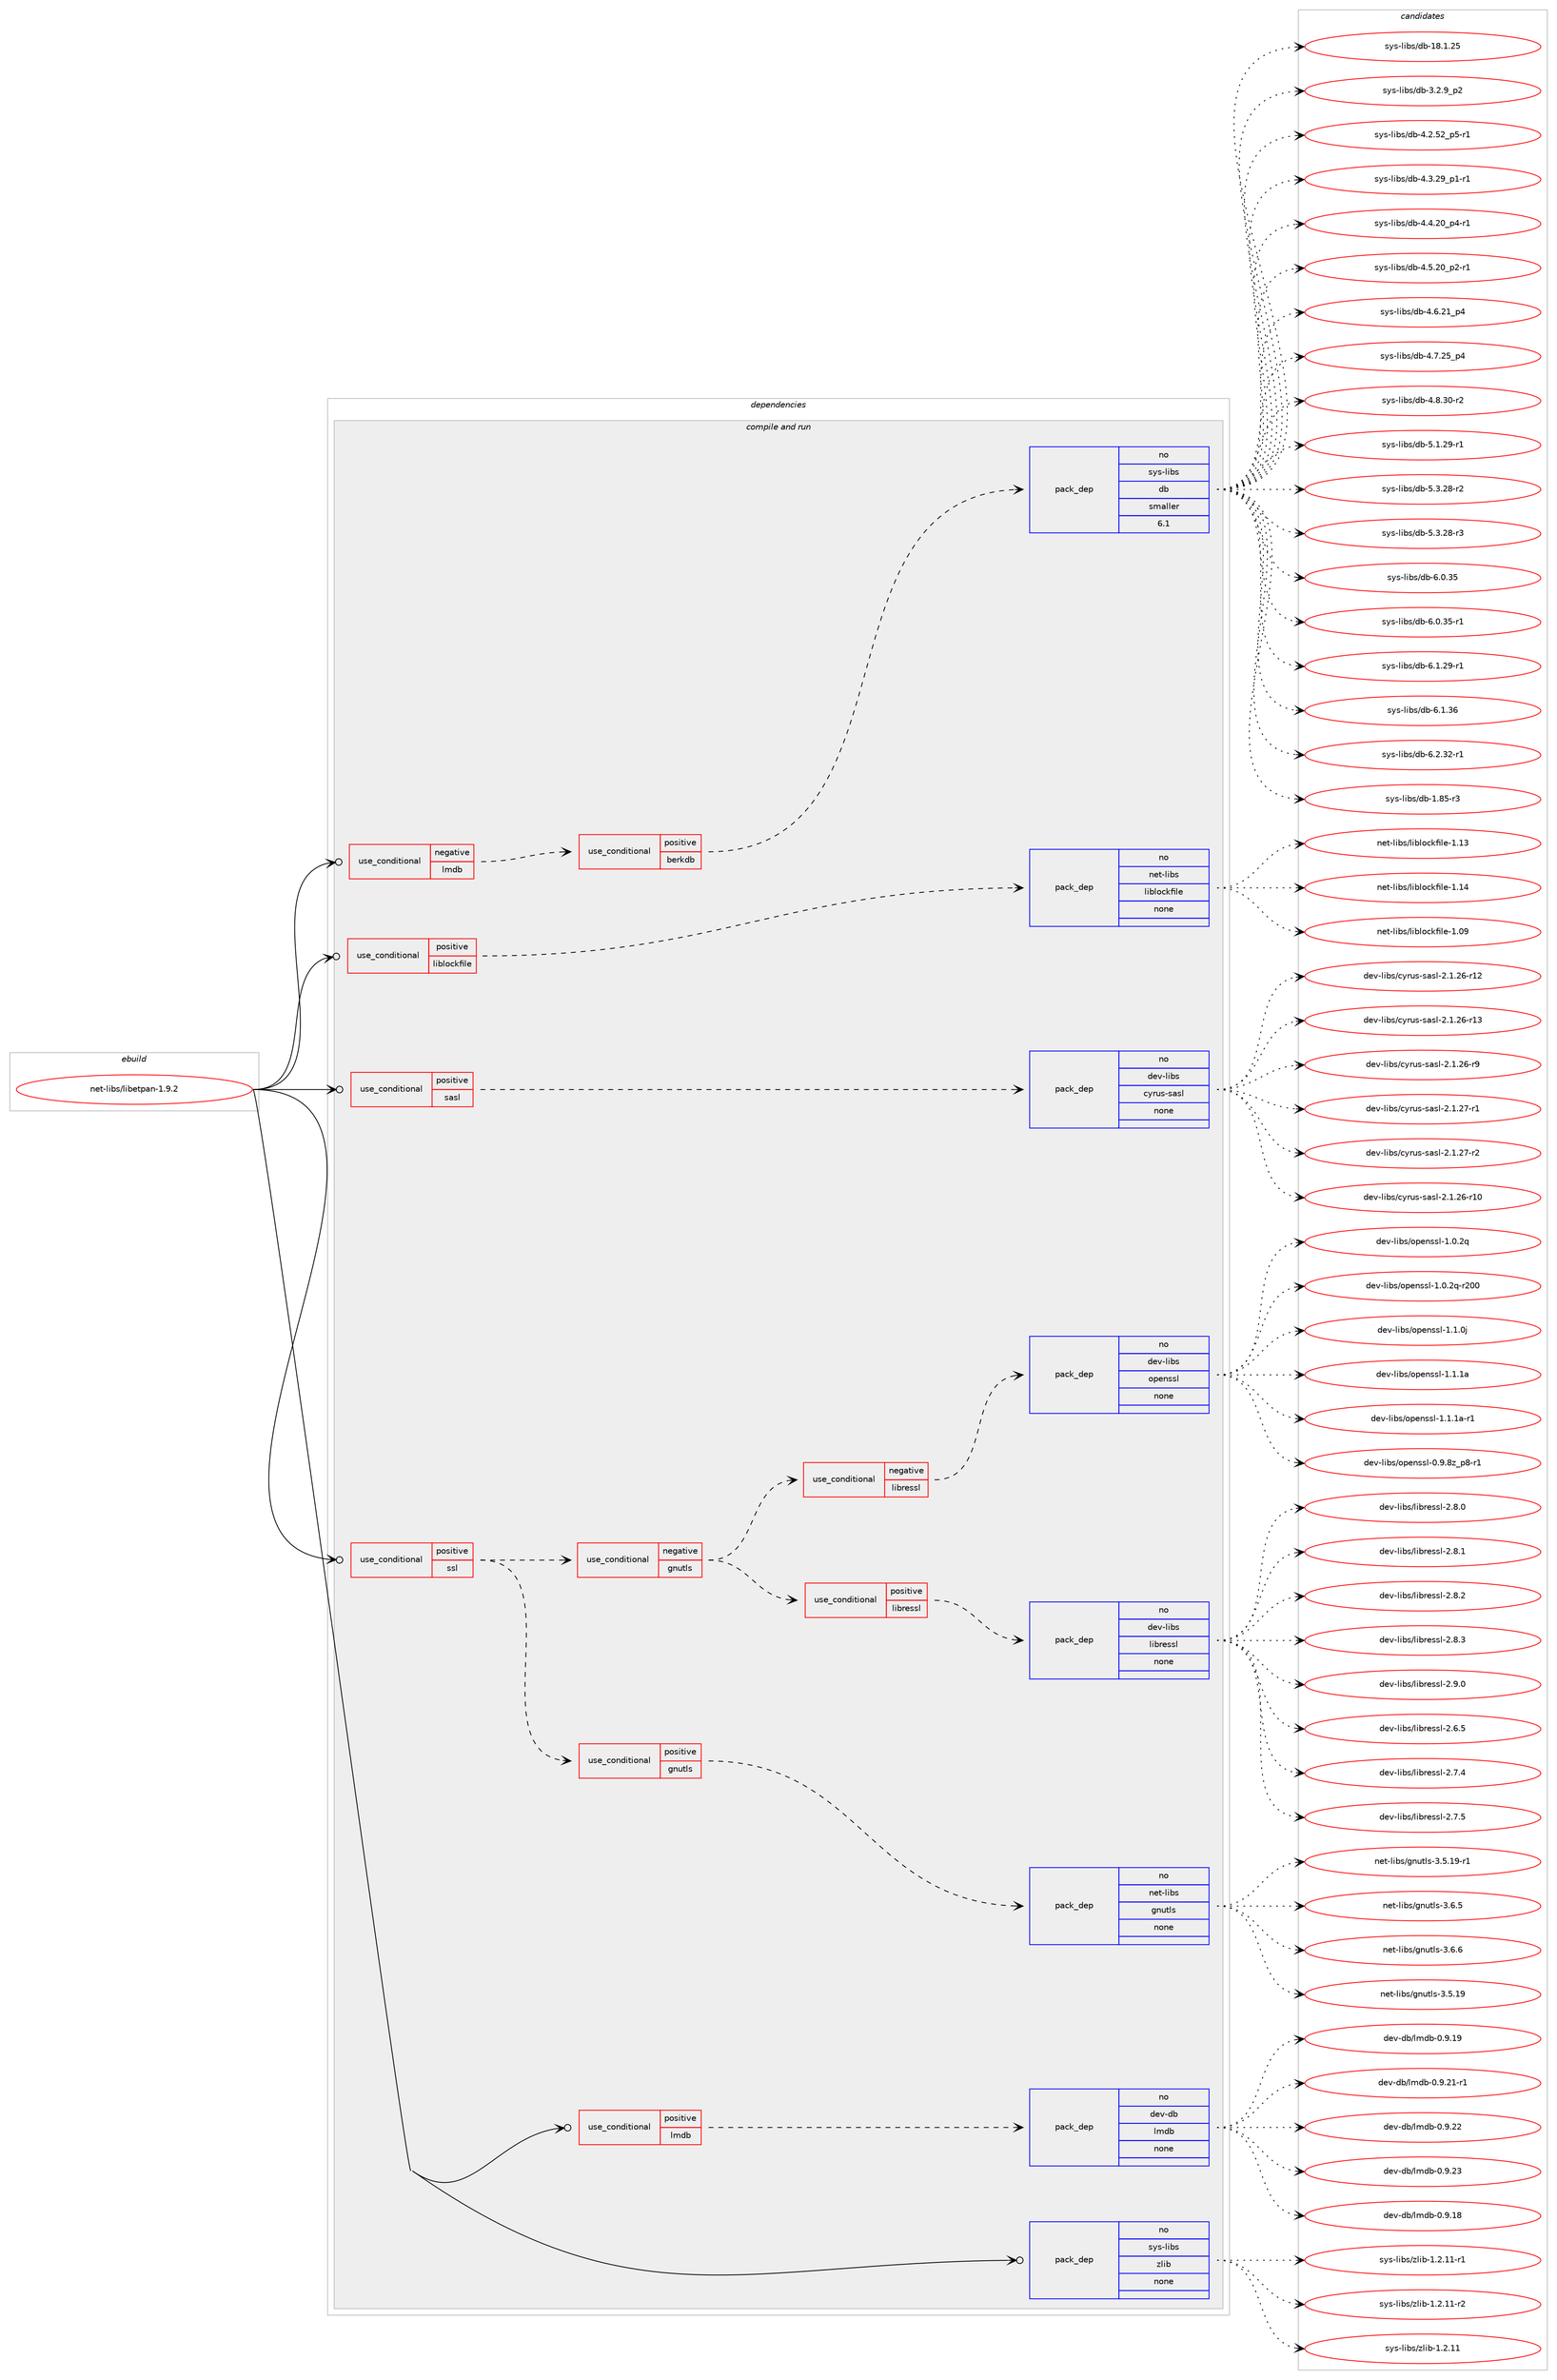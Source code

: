 digraph prolog {

# *************
# Graph options
# *************

newrank=true;
concentrate=true;
compound=true;
graph [rankdir=LR,fontname=Helvetica,fontsize=10,ranksep=1.5];#, ranksep=2.5, nodesep=0.2];
edge  [arrowhead=vee];
node  [fontname=Helvetica,fontsize=10];

# **********
# The ebuild
# **********

subgraph cluster_leftcol {
color=gray;
rank=same;
label=<<i>ebuild</i>>;
id [label="net-libs/libetpan-1.9.2", color=red, width=4, href="../net-libs/libetpan-1.9.2.svg"];
}

# ****************
# The dependencies
# ****************

subgraph cluster_midcol {
color=gray;
label=<<i>dependencies</i>>;
subgraph cluster_compile {
fillcolor="#eeeeee";
style=filled;
label=<<i>compile</i>>;
}
subgraph cluster_compileandrun {
fillcolor="#eeeeee";
style=filled;
label=<<i>compile and run</i>>;
subgraph cond417 {
dependency2977 [label=<<TABLE BORDER="0" CELLBORDER="1" CELLSPACING="0" CELLPADDING="4"><TR><TD ROWSPAN="3" CELLPADDING="10">use_conditional</TD></TR><TR><TD>negative</TD></TR><TR><TD>lmdb</TD></TR></TABLE>>, shape=none, color=red];
subgraph cond418 {
dependency2978 [label=<<TABLE BORDER="0" CELLBORDER="1" CELLSPACING="0" CELLPADDING="4"><TR><TD ROWSPAN="3" CELLPADDING="10">use_conditional</TD></TR><TR><TD>positive</TD></TR><TR><TD>berkdb</TD></TR></TABLE>>, shape=none, color=red];
subgraph pack2465 {
dependency2979 [label=<<TABLE BORDER="0" CELLBORDER="1" CELLSPACING="0" CELLPADDING="4" WIDTH="220"><TR><TD ROWSPAN="6" CELLPADDING="30">pack_dep</TD></TR><TR><TD WIDTH="110">no</TD></TR><TR><TD>sys-libs</TD></TR><TR><TD>db</TD></TR><TR><TD>smaller</TD></TR><TR><TD>6.1</TD></TR></TABLE>>, shape=none, color=blue];
}
dependency2978:e -> dependency2979:w [weight=20,style="dashed",arrowhead="vee"];
}
dependency2977:e -> dependency2978:w [weight=20,style="dashed",arrowhead="vee"];
}
id:e -> dependency2977:w [weight=20,style="solid",arrowhead="odotvee"];
subgraph cond419 {
dependency2980 [label=<<TABLE BORDER="0" CELLBORDER="1" CELLSPACING="0" CELLPADDING="4"><TR><TD ROWSPAN="3" CELLPADDING="10">use_conditional</TD></TR><TR><TD>positive</TD></TR><TR><TD>liblockfile</TD></TR></TABLE>>, shape=none, color=red];
subgraph pack2466 {
dependency2981 [label=<<TABLE BORDER="0" CELLBORDER="1" CELLSPACING="0" CELLPADDING="4" WIDTH="220"><TR><TD ROWSPAN="6" CELLPADDING="30">pack_dep</TD></TR><TR><TD WIDTH="110">no</TD></TR><TR><TD>net-libs</TD></TR><TR><TD>liblockfile</TD></TR><TR><TD>none</TD></TR><TR><TD></TD></TR></TABLE>>, shape=none, color=blue];
}
dependency2980:e -> dependency2981:w [weight=20,style="dashed",arrowhead="vee"];
}
id:e -> dependency2980:w [weight=20,style="solid",arrowhead="odotvee"];
subgraph cond420 {
dependency2982 [label=<<TABLE BORDER="0" CELLBORDER="1" CELLSPACING="0" CELLPADDING="4"><TR><TD ROWSPAN="3" CELLPADDING="10">use_conditional</TD></TR><TR><TD>positive</TD></TR><TR><TD>lmdb</TD></TR></TABLE>>, shape=none, color=red];
subgraph pack2467 {
dependency2983 [label=<<TABLE BORDER="0" CELLBORDER="1" CELLSPACING="0" CELLPADDING="4" WIDTH="220"><TR><TD ROWSPAN="6" CELLPADDING="30">pack_dep</TD></TR><TR><TD WIDTH="110">no</TD></TR><TR><TD>dev-db</TD></TR><TR><TD>lmdb</TD></TR><TR><TD>none</TD></TR><TR><TD></TD></TR></TABLE>>, shape=none, color=blue];
}
dependency2982:e -> dependency2983:w [weight=20,style="dashed",arrowhead="vee"];
}
id:e -> dependency2982:w [weight=20,style="solid",arrowhead="odotvee"];
subgraph cond421 {
dependency2984 [label=<<TABLE BORDER="0" CELLBORDER="1" CELLSPACING="0" CELLPADDING="4"><TR><TD ROWSPAN="3" CELLPADDING="10">use_conditional</TD></TR><TR><TD>positive</TD></TR><TR><TD>sasl</TD></TR></TABLE>>, shape=none, color=red];
subgraph pack2468 {
dependency2985 [label=<<TABLE BORDER="0" CELLBORDER="1" CELLSPACING="0" CELLPADDING="4" WIDTH="220"><TR><TD ROWSPAN="6" CELLPADDING="30">pack_dep</TD></TR><TR><TD WIDTH="110">no</TD></TR><TR><TD>dev-libs</TD></TR><TR><TD>cyrus-sasl</TD></TR><TR><TD>none</TD></TR><TR><TD></TD></TR></TABLE>>, shape=none, color=blue];
}
dependency2984:e -> dependency2985:w [weight=20,style="dashed",arrowhead="vee"];
}
id:e -> dependency2984:w [weight=20,style="solid",arrowhead="odotvee"];
subgraph cond422 {
dependency2986 [label=<<TABLE BORDER="0" CELLBORDER="1" CELLSPACING="0" CELLPADDING="4"><TR><TD ROWSPAN="3" CELLPADDING="10">use_conditional</TD></TR><TR><TD>positive</TD></TR><TR><TD>ssl</TD></TR></TABLE>>, shape=none, color=red];
subgraph cond423 {
dependency2987 [label=<<TABLE BORDER="0" CELLBORDER="1" CELLSPACING="0" CELLPADDING="4"><TR><TD ROWSPAN="3" CELLPADDING="10">use_conditional</TD></TR><TR><TD>positive</TD></TR><TR><TD>gnutls</TD></TR></TABLE>>, shape=none, color=red];
subgraph pack2469 {
dependency2988 [label=<<TABLE BORDER="0" CELLBORDER="1" CELLSPACING="0" CELLPADDING="4" WIDTH="220"><TR><TD ROWSPAN="6" CELLPADDING="30">pack_dep</TD></TR><TR><TD WIDTH="110">no</TD></TR><TR><TD>net-libs</TD></TR><TR><TD>gnutls</TD></TR><TR><TD>none</TD></TR><TR><TD></TD></TR></TABLE>>, shape=none, color=blue];
}
dependency2987:e -> dependency2988:w [weight=20,style="dashed",arrowhead="vee"];
}
dependency2986:e -> dependency2987:w [weight=20,style="dashed",arrowhead="vee"];
subgraph cond424 {
dependency2989 [label=<<TABLE BORDER="0" CELLBORDER="1" CELLSPACING="0" CELLPADDING="4"><TR><TD ROWSPAN="3" CELLPADDING="10">use_conditional</TD></TR><TR><TD>negative</TD></TR><TR><TD>gnutls</TD></TR></TABLE>>, shape=none, color=red];
subgraph cond425 {
dependency2990 [label=<<TABLE BORDER="0" CELLBORDER="1" CELLSPACING="0" CELLPADDING="4"><TR><TD ROWSPAN="3" CELLPADDING="10">use_conditional</TD></TR><TR><TD>negative</TD></TR><TR><TD>libressl</TD></TR></TABLE>>, shape=none, color=red];
subgraph pack2470 {
dependency2991 [label=<<TABLE BORDER="0" CELLBORDER="1" CELLSPACING="0" CELLPADDING="4" WIDTH="220"><TR><TD ROWSPAN="6" CELLPADDING="30">pack_dep</TD></TR><TR><TD WIDTH="110">no</TD></TR><TR><TD>dev-libs</TD></TR><TR><TD>openssl</TD></TR><TR><TD>none</TD></TR><TR><TD></TD></TR></TABLE>>, shape=none, color=blue];
}
dependency2990:e -> dependency2991:w [weight=20,style="dashed",arrowhead="vee"];
}
dependency2989:e -> dependency2990:w [weight=20,style="dashed",arrowhead="vee"];
subgraph cond426 {
dependency2992 [label=<<TABLE BORDER="0" CELLBORDER="1" CELLSPACING="0" CELLPADDING="4"><TR><TD ROWSPAN="3" CELLPADDING="10">use_conditional</TD></TR><TR><TD>positive</TD></TR><TR><TD>libressl</TD></TR></TABLE>>, shape=none, color=red];
subgraph pack2471 {
dependency2993 [label=<<TABLE BORDER="0" CELLBORDER="1" CELLSPACING="0" CELLPADDING="4" WIDTH="220"><TR><TD ROWSPAN="6" CELLPADDING="30">pack_dep</TD></TR><TR><TD WIDTH="110">no</TD></TR><TR><TD>dev-libs</TD></TR><TR><TD>libressl</TD></TR><TR><TD>none</TD></TR><TR><TD></TD></TR></TABLE>>, shape=none, color=blue];
}
dependency2992:e -> dependency2993:w [weight=20,style="dashed",arrowhead="vee"];
}
dependency2989:e -> dependency2992:w [weight=20,style="dashed",arrowhead="vee"];
}
dependency2986:e -> dependency2989:w [weight=20,style="dashed",arrowhead="vee"];
}
id:e -> dependency2986:w [weight=20,style="solid",arrowhead="odotvee"];
subgraph pack2472 {
dependency2994 [label=<<TABLE BORDER="0" CELLBORDER="1" CELLSPACING="0" CELLPADDING="4" WIDTH="220"><TR><TD ROWSPAN="6" CELLPADDING="30">pack_dep</TD></TR><TR><TD WIDTH="110">no</TD></TR><TR><TD>sys-libs</TD></TR><TR><TD>zlib</TD></TR><TR><TD>none</TD></TR><TR><TD></TD></TR></TABLE>>, shape=none, color=blue];
}
id:e -> dependency2994:w [weight=20,style="solid",arrowhead="odotvee"];
}
subgraph cluster_run {
fillcolor="#eeeeee";
style=filled;
label=<<i>run</i>>;
}
}

# **************
# The candidates
# **************

subgraph cluster_choices {
rank=same;
color=gray;
label=<<i>candidates</i>>;

subgraph choice2465 {
color=black;
nodesep=1;
choice1151211154510810598115471009845494656534511451 [label="sys-libs/db-1.85-r3", color=red, width=4,href="../sys-libs/db-1.85-r3.svg"];
choice115121115451081059811547100984549564649465053 [label="sys-libs/db-18.1.25", color=red, width=4,href="../sys-libs/db-18.1.25.svg"];
choice115121115451081059811547100984551465046579511250 [label="sys-libs/db-3.2.9_p2", color=red, width=4,href="../sys-libs/db-3.2.9_p2.svg"];
choice115121115451081059811547100984552465046535095112534511449 [label="sys-libs/db-4.2.52_p5-r1", color=red, width=4,href="../sys-libs/db-4.2.52_p5-r1.svg"];
choice115121115451081059811547100984552465146505795112494511449 [label="sys-libs/db-4.3.29_p1-r1", color=red, width=4,href="../sys-libs/db-4.3.29_p1-r1.svg"];
choice115121115451081059811547100984552465246504895112524511449 [label="sys-libs/db-4.4.20_p4-r1", color=red, width=4,href="../sys-libs/db-4.4.20_p4-r1.svg"];
choice115121115451081059811547100984552465346504895112504511449 [label="sys-libs/db-4.5.20_p2-r1", color=red, width=4,href="../sys-libs/db-4.5.20_p2-r1.svg"];
choice11512111545108105981154710098455246544650499511252 [label="sys-libs/db-4.6.21_p4", color=red, width=4,href="../sys-libs/db-4.6.21_p4.svg"];
choice11512111545108105981154710098455246554650539511252 [label="sys-libs/db-4.7.25_p4", color=red, width=4,href="../sys-libs/db-4.7.25_p4.svg"];
choice11512111545108105981154710098455246564651484511450 [label="sys-libs/db-4.8.30-r2", color=red, width=4,href="../sys-libs/db-4.8.30-r2.svg"];
choice11512111545108105981154710098455346494650574511449 [label="sys-libs/db-5.1.29-r1", color=red, width=4,href="../sys-libs/db-5.1.29-r1.svg"];
choice11512111545108105981154710098455346514650564511450 [label="sys-libs/db-5.3.28-r2", color=red, width=4,href="../sys-libs/db-5.3.28-r2.svg"];
choice11512111545108105981154710098455346514650564511451 [label="sys-libs/db-5.3.28-r3", color=red, width=4,href="../sys-libs/db-5.3.28-r3.svg"];
choice1151211154510810598115471009845544648465153 [label="sys-libs/db-6.0.35", color=red, width=4,href="../sys-libs/db-6.0.35.svg"];
choice11512111545108105981154710098455446484651534511449 [label="sys-libs/db-6.0.35-r1", color=red, width=4,href="../sys-libs/db-6.0.35-r1.svg"];
choice11512111545108105981154710098455446494650574511449 [label="sys-libs/db-6.1.29-r1", color=red, width=4,href="../sys-libs/db-6.1.29-r1.svg"];
choice1151211154510810598115471009845544649465154 [label="sys-libs/db-6.1.36", color=red, width=4,href="../sys-libs/db-6.1.36.svg"];
choice11512111545108105981154710098455446504651504511449 [label="sys-libs/db-6.2.32-r1", color=red, width=4,href="../sys-libs/db-6.2.32-r1.svg"];
dependency2979:e -> choice1151211154510810598115471009845494656534511451:w [style=dotted,weight="100"];
dependency2979:e -> choice115121115451081059811547100984549564649465053:w [style=dotted,weight="100"];
dependency2979:e -> choice115121115451081059811547100984551465046579511250:w [style=dotted,weight="100"];
dependency2979:e -> choice115121115451081059811547100984552465046535095112534511449:w [style=dotted,weight="100"];
dependency2979:e -> choice115121115451081059811547100984552465146505795112494511449:w [style=dotted,weight="100"];
dependency2979:e -> choice115121115451081059811547100984552465246504895112524511449:w [style=dotted,weight="100"];
dependency2979:e -> choice115121115451081059811547100984552465346504895112504511449:w [style=dotted,weight="100"];
dependency2979:e -> choice11512111545108105981154710098455246544650499511252:w [style=dotted,weight="100"];
dependency2979:e -> choice11512111545108105981154710098455246554650539511252:w [style=dotted,weight="100"];
dependency2979:e -> choice11512111545108105981154710098455246564651484511450:w [style=dotted,weight="100"];
dependency2979:e -> choice11512111545108105981154710098455346494650574511449:w [style=dotted,weight="100"];
dependency2979:e -> choice11512111545108105981154710098455346514650564511450:w [style=dotted,weight="100"];
dependency2979:e -> choice11512111545108105981154710098455346514650564511451:w [style=dotted,weight="100"];
dependency2979:e -> choice1151211154510810598115471009845544648465153:w [style=dotted,weight="100"];
dependency2979:e -> choice11512111545108105981154710098455446484651534511449:w [style=dotted,weight="100"];
dependency2979:e -> choice11512111545108105981154710098455446494650574511449:w [style=dotted,weight="100"];
dependency2979:e -> choice1151211154510810598115471009845544649465154:w [style=dotted,weight="100"];
dependency2979:e -> choice11512111545108105981154710098455446504651504511449:w [style=dotted,weight="100"];
}
subgraph choice2466 {
color=black;
nodesep=1;
choice11010111645108105981154710810598108111991071021051081014549464857 [label="net-libs/liblockfile-1.09", color=red, width=4,href="../net-libs/liblockfile-1.09.svg"];
choice11010111645108105981154710810598108111991071021051081014549464951 [label="net-libs/liblockfile-1.13", color=red, width=4,href="../net-libs/liblockfile-1.13.svg"];
choice11010111645108105981154710810598108111991071021051081014549464952 [label="net-libs/liblockfile-1.14", color=red, width=4,href="../net-libs/liblockfile-1.14.svg"];
dependency2981:e -> choice11010111645108105981154710810598108111991071021051081014549464857:w [style=dotted,weight="100"];
dependency2981:e -> choice11010111645108105981154710810598108111991071021051081014549464951:w [style=dotted,weight="100"];
dependency2981:e -> choice11010111645108105981154710810598108111991071021051081014549464952:w [style=dotted,weight="100"];
}
subgraph choice2467 {
color=black;
nodesep=1;
choice1001011184510098471081091009845484657464956 [label="dev-db/lmdb-0.9.18", color=red, width=4,href="../dev-db/lmdb-0.9.18.svg"];
choice1001011184510098471081091009845484657464957 [label="dev-db/lmdb-0.9.19", color=red, width=4,href="../dev-db/lmdb-0.9.19.svg"];
choice10010111845100984710810910098454846574650494511449 [label="dev-db/lmdb-0.9.21-r1", color=red, width=4,href="../dev-db/lmdb-0.9.21-r1.svg"];
choice1001011184510098471081091009845484657465050 [label="dev-db/lmdb-0.9.22", color=red, width=4,href="../dev-db/lmdb-0.9.22.svg"];
choice1001011184510098471081091009845484657465051 [label="dev-db/lmdb-0.9.23", color=red, width=4,href="../dev-db/lmdb-0.9.23.svg"];
dependency2983:e -> choice1001011184510098471081091009845484657464956:w [style=dotted,weight="100"];
dependency2983:e -> choice1001011184510098471081091009845484657464957:w [style=dotted,weight="100"];
dependency2983:e -> choice10010111845100984710810910098454846574650494511449:w [style=dotted,weight="100"];
dependency2983:e -> choice1001011184510098471081091009845484657465050:w [style=dotted,weight="100"];
dependency2983:e -> choice1001011184510098471081091009845484657465051:w [style=dotted,weight="100"];
}
subgraph choice2468 {
color=black;
nodesep=1;
choice10010111845108105981154799121114117115451159711510845504649465054451144948 [label="dev-libs/cyrus-sasl-2.1.26-r10", color=red, width=4,href="../dev-libs/cyrus-sasl-2.1.26-r10.svg"];
choice10010111845108105981154799121114117115451159711510845504649465054451144950 [label="dev-libs/cyrus-sasl-2.1.26-r12", color=red, width=4,href="../dev-libs/cyrus-sasl-2.1.26-r12.svg"];
choice10010111845108105981154799121114117115451159711510845504649465054451144951 [label="dev-libs/cyrus-sasl-2.1.26-r13", color=red, width=4,href="../dev-libs/cyrus-sasl-2.1.26-r13.svg"];
choice100101118451081059811547991211141171154511597115108455046494650544511457 [label="dev-libs/cyrus-sasl-2.1.26-r9", color=red, width=4,href="../dev-libs/cyrus-sasl-2.1.26-r9.svg"];
choice100101118451081059811547991211141171154511597115108455046494650554511449 [label="dev-libs/cyrus-sasl-2.1.27-r1", color=red, width=4,href="../dev-libs/cyrus-sasl-2.1.27-r1.svg"];
choice100101118451081059811547991211141171154511597115108455046494650554511450 [label="dev-libs/cyrus-sasl-2.1.27-r2", color=red, width=4,href="../dev-libs/cyrus-sasl-2.1.27-r2.svg"];
dependency2985:e -> choice10010111845108105981154799121114117115451159711510845504649465054451144948:w [style=dotted,weight="100"];
dependency2985:e -> choice10010111845108105981154799121114117115451159711510845504649465054451144950:w [style=dotted,weight="100"];
dependency2985:e -> choice10010111845108105981154799121114117115451159711510845504649465054451144951:w [style=dotted,weight="100"];
dependency2985:e -> choice100101118451081059811547991211141171154511597115108455046494650544511457:w [style=dotted,weight="100"];
dependency2985:e -> choice100101118451081059811547991211141171154511597115108455046494650554511449:w [style=dotted,weight="100"];
dependency2985:e -> choice100101118451081059811547991211141171154511597115108455046494650554511450:w [style=dotted,weight="100"];
}
subgraph choice2469 {
color=black;
nodesep=1;
choice11010111645108105981154710311011711610811545514653464957 [label="net-libs/gnutls-3.5.19", color=red, width=4,href="../net-libs/gnutls-3.5.19.svg"];
choice110101116451081059811547103110117116108115455146534649574511449 [label="net-libs/gnutls-3.5.19-r1", color=red, width=4,href="../net-libs/gnutls-3.5.19-r1.svg"];
choice110101116451081059811547103110117116108115455146544653 [label="net-libs/gnutls-3.6.5", color=red, width=4,href="../net-libs/gnutls-3.6.5.svg"];
choice110101116451081059811547103110117116108115455146544654 [label="net-libs/gnutls-3.6.6", color=red, width=4,href="../net-libs/gnutls-3.6.6.svg"];
dependency2988:e -> choice11010111645108105981154710311011711610811545514653464957:w [style=dotted,weight="100"];
dependency2988:e -> choice110101116451081059811547103110117116108115455146534649574511449:w [style=dotted,weight="100"];
dependency2988:e -> choice110101116451081059811547103110117116108115455146544653:w [style=dotted,weight="100"];
dependency2988:e -> choice110101116451081059811547103110117116108115455146544654:w [style=dotted,weight="100"];
}
subgraph choice2470 {
color=black;
nodesep=1;
choice10010111845108105981154711111210111011511510845484657465612295112564511449 [label="dev-libs/openssl-0.9.8z_p8-r1", color=red, width=4,href="../dev-libs/openssl-0.9.8z_p8-r1.svg"];
choice100101118451081059811547111112101110115115108454946484650113 [label="dev-libs/openssl-1.0.2q", color=red, width=4,href="../dev-libs/openssl-1.0.2q.svg"];
choice10010111845108105981154711111210111011511510845494648465011345114504848 [label="dev-libs/openssl-1.0.2q-r200", color=red, width=4,href="../dev-libs/openssl-1.0.2q-r200.svg"];
choice100101118451081059811547111112101110115115108454946494648106 [label="dev-libs/openssl-1.1.0j", color=red, width=4,href="../dev-libs/openssl-1.1.0j.svg"];
choice10010111845108105981154711111210111011511510845494649464997 [label="dev-libs/openssl-1.1.1a", color=red, width=4,href="../dev-libs/openssl-1.1.1a.svg"];
choice100101118451081059811547111112101110115115108454946494649974511449 [label="dev-libs/openssl-1.1.1a-r1", color=red, width=4,href="../dev-libs/openssl-1.1.1a-r1.svg"];
dependency2991:e -> choice10010111845108105981154711111210111011511510845484657465612295112564511449:w [style=dotted,weight="100"];
dependency2991:e -> choice100101118451081059811547111112101110115115108454946484650113:w [style=dotted,weight="100"];
dependency2991:e -> choice10010111845108105981154711111210111011511510845494648465011345114504848:w [style=dotted,weight="100"];
dependency2991:e -> choice100101118451081059811547111112101110115115108454946494648106:w [style=dotted,weight="100"];
dependency2991:e -> choice10010111845108105981154711111210111011511510845494649464997:w [style=dotted,weight="100"];
dependency2991:e -> choice100101118451081059811547111112101110115115108454946494649974511449:w [style=dotted,weight="100"];
}
subgraph choice2471 {
color=black;
nodesep=1;
choice10010111845108105981154710810598114101115115108455046544653 [label="dev-libs/libressl-2.6.5", color=red, width=4,href="../dev-libs/libressl-2.6.5.svg"];
choice10010111845108105981154710810598114101115115108455046554652 [label="dev-libs/libressl-2.7.4", color=red, width=4,href="../dev-libs/libressl-2.7.4.svg"];
choice10010111845108105981154710810598114101115115108455046554653 [label="dev-libs/libressl-2.7.5", color=red, width=4,href="../dev-libs/libressl-2.7.5.svg"];
choice10010111845108105981154710810598114101115115108455046564648 [label="dev-libs/libressl-2.8.0", color=red, width=4,href="../dev-libs/libressl-2.8.0.svg"];
choice10010111845108105981154710810598114101115115108455046564649 [label="dev-libs/libressl-2.8.1", color=red, width=4,href="../dev-libs/libressl-2.8.1.svg"];
choice10010111845108105981154710810598114101115115108455046564650 [label="dev-libs/libressl-2.8.2", color=red, width=4,href="../dev-libs/libressl-2.8.2.svg"];
choice10010111845108105981154710810598114101115115108455046564651 [label="dev-libs/libressl-2.8.3", color=red, width=4,href="../dev-libs/libressl-2.8.3.svg"];
choice10010111845108105981154710810598114101115115108455046574648 [label="dev-libs/libressl-2.9.0", color=red, width=4,href="../dev-libs/libressl-2.9.0.svg"];
dependency2993:e -> choice10010111845108105981154710810598114101115115108455046544653:w [style=dotted,weight="100"];
dependency2993:e -> choice10010111845108105981154710810598114101115115108455046554652:w [style=dotted,weight="100"];
dependency2993:e -> choice10010111845108105981154710810598114101115115108455046554653:w [style=dotted,weight="100"];
dependency2993:e -> choice10010111845108105981154710810598114101115115108455046564648:w [style=dotted,weight="100"];
dependency2993:e -> choice10010111845108105981154710810598114101115115108455046564649:w [style=dotted,weight="100"];
dependency2993:e -> choice10010111845108105981154710810598114101115115108455046564650:w [style=dotted,weight="100"];
dependency2993:e -> choice10010111845108105981154710810598114101115115108455046564651:w [style=dotted,weight="100"];
dependency2993:e -> choice10010111845108105981154710810598114101115115108455046574648:w [style=dotted,weight="100"];
}
subgraph choice2472 {
color=black;
nodesep=1;
choice1151211154510810598115471221081059845494650464949 [label="sys-libs/zlib-1.2.11", color=red, width=4,href="../sys-libs/zlib-1.2.11.svg"];
choice11512111545108105981154712210810598454946504649494511449 [label="sys-libs/zlib-1.2.11-r1", color=red, width=4,href="../sys-libs/zlib-1.2.11-r1.svg"];
choice11512111545108105981154712210810598454946504649494511450 [label="sys-libs/zlib-1.2.11-r2", color=red, width=4,href="../sys-libs/zlib-1.2.11-r2.svg"];
dependency2994:e -> choice1151211154510810598115471221081059845494650464949:w [style=dotted,weight="100"];
dependency2994:e -> choice11512111545108105981154712210810598454946504649494511449:w [style=dotted,weight="100"];
dependency2994:e -> choice11512111545108105981154712210810598454946504649494511450:w [style=dotted,weight="100"];
}
}

}
